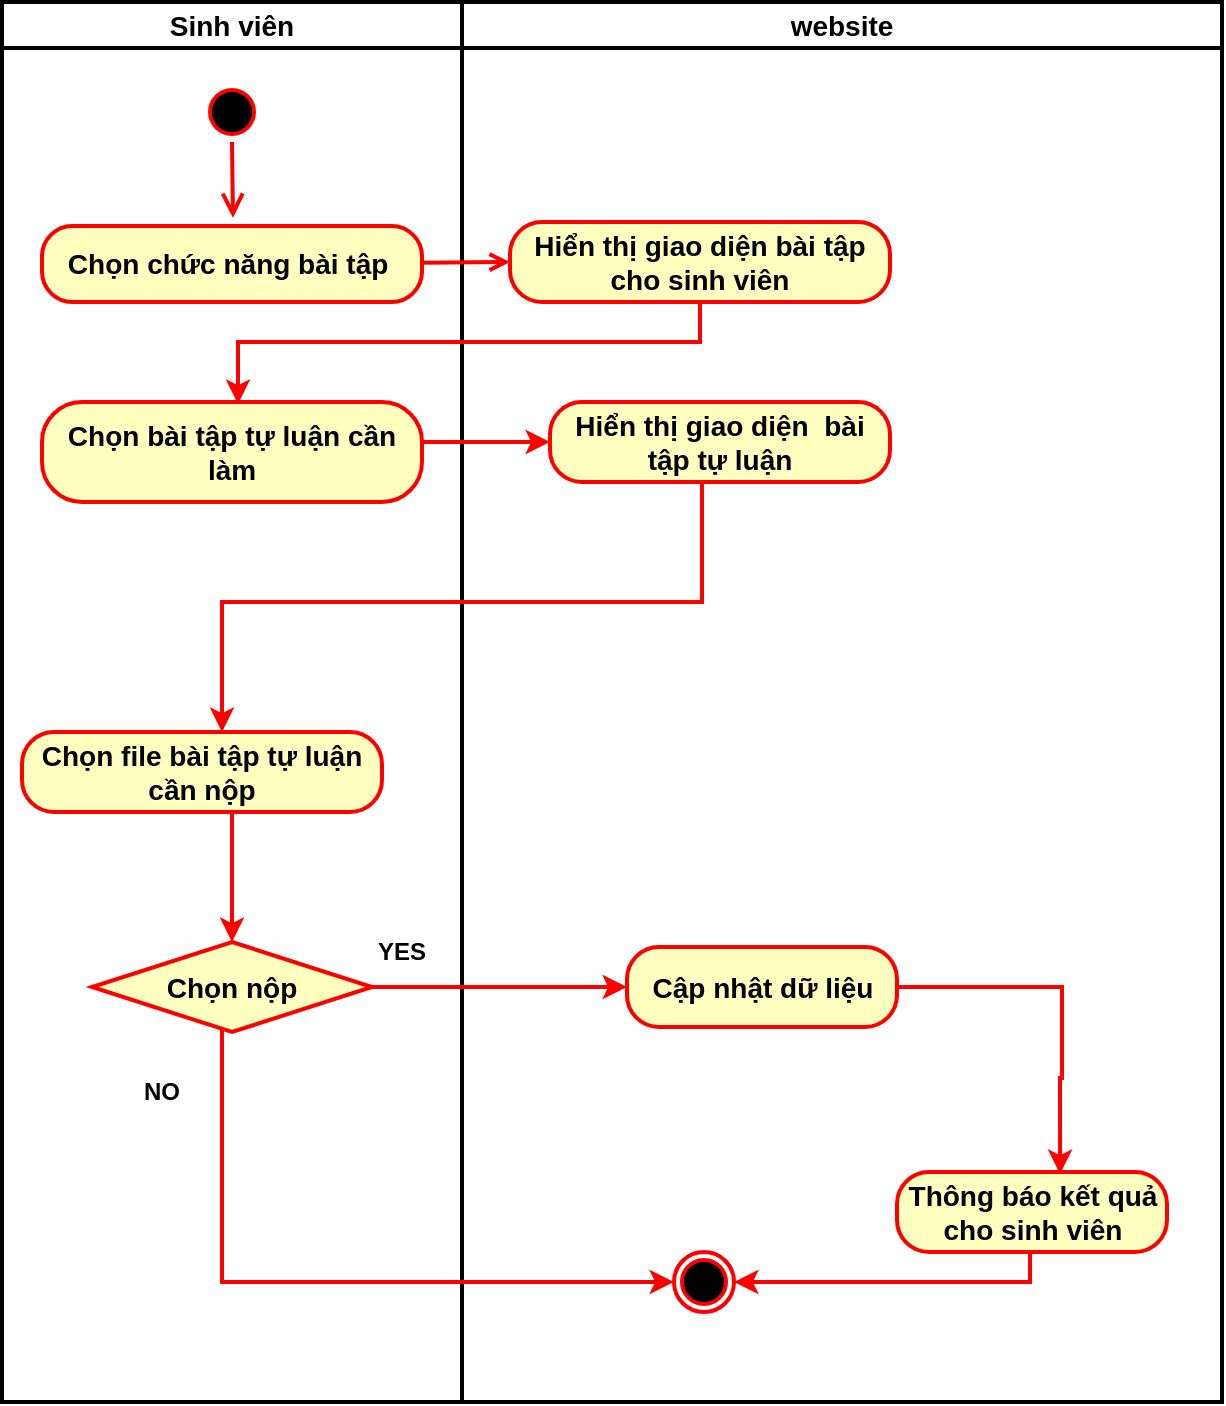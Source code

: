 <mxfile version="20.0.1" type="device"><diagram id="jVk-anaLQAeXshDpzBQc" name="Page-1"><mxGraphModel dx="1422" dy="705" grid="1" gridSize="10" guides="1" tooltips="1" connect="1" arrows="1" fold="1" page="1" pageScale="1" pageWidth="827" pageHeight="1169" math="0" shadow="0"><root><mxCell id="0"/><mxCell id="1" parent="0"/><mxCell id="AzAbsI3xfTkPevZTYbo0-1" value="Sinh viên" style="swimlane;whiteSpace=wrap;fontStyle=1;fontSize=14;strokeWidth=2;" vertex="1" parent="1"><mxGeometry x="140" y="50" width="230" height="700" as="geometry"/></mxCell><mxCell id="AzAbsI3xfTkPevZTYbo0-2" value="" style="ellipse;shape=startState;fillColor=#000000;strokeColor=#ff0000;fontStyle=1;fontSize=14;strokeWidth=2;" vertex="1" parent="AzAbsI3xfTkPevZTYbo0-1"><mxGeometry x="100" y="40" width="30" height="30" as="geometry"/></mxCell><mxCell id="AzAbsI3xfTkPevZTYbo0-3" value="" style="edgeStyle=elbowEdgeStyle;elbow=horizontal;verticalAlign=bottom;endArrow=open;endSize=8;strokeColor=#FF0000;endFill=1;rounded=0;fontStyle=1;fontSize=14;entryX=0.507;entryY=-0.105;entryDx=0;entryDy=0;entryPerimeter=0;exitX=0.5;exitY=1;exitDx=0;exitDy=0;strokeWidth=2;" edge="1" parent="AzAbsI3xfTkPevZTYbo0-1" source="AzAbsI3xfTkPevZTYbo0-2" target="AzAbsI3xfTkPevZTYbo0-4"><mxGeometry x="100" y="40" as="geometry"><mxPoint x="115.5" y="110" as="targetPoint"/></mxGeometry></mxCell><mxCell id="AzAbsI3xfTkPevZTYbo0-4" value="&lt;span style=&quot;font-size: 14px;&quot;&gt;Chọn chức năng bài tập&amp;nbsp;&lt;/span&gt;" style="rounded=1;whiteSpace=wrap;html=1;arcSize=40;fontColor=#000000;fillColor=#ffffc0;strokeColor=#ff0000;fontStyle=1;fontSize=14;strokeWidth=2;" vertex="1" parent="AzAbsI3xfTkPevZTYbo0-1"><mxGeometry x="20" y="112" width="190" height="38" as="geometry"/></mxCell><mxCell id="AzAbsI3xfTkPevZTYbo0-5" value="Chọn bài tập tự luận cần làm" style="rounded=1;whiteSpace=wrap;html=1;arcSize=40;fontColor=#000000;fillColor=#ffffc0;strokeColor=#ff0000;fontStyle=1;fontSize=14;strokeWidth=2;" vertex="1" parent="AzAbsI3xfTkPevZTYbo0-1"><mxGeometry x="20" y="200" width="190" height="50" as="geometry"/></mxCell><mxCell id="AzAbsI3xfTkPevZTYbo0-6" style="edgeStyle=orthogonalEdgeStyle;rounded=0;orthogonalLoop=1;jettySize=auto;html=1;entryX=0.5;entryY=0;entryDx=0;entryDy=0;strokeWidth=2;strokeColor=#FF0000;" edge="1" parent="AzAbsI3xfTkPevZTYbo0-1" source="AzAbsI3xfTkPevZTYbo0-7" target="AzAbsI3xfTkPevZTYbo0-8"><mxGeometry relative="1" as="geometry"><Array as="points"><mxPoint x="115" y="430"/><mxPoint x="115" y="430"/></Array></mxGeometry></mxCell><mxCell id="AzAbsI3xfTkPevZTYbo0-7" value="Chọn file bài tập tự luận cần nộp" style="rounded=1;whiteSpace=wrap;html=1;arcSize=40;fontColor=#000000;fillColor=#ffffc0;strokeColor=#ff0000;fontStyle=1;fontSize=14;strokeWidth=2;" vertex="1" parent="AzAbsI3xfTkPevZTYbo0-1"><mxGeometry x="10" y="365" width="180" height="40" as="geometry"/></mxCell><mxCell id="AzAbsI3xfTkPevZTYbo0-8" value="Chọn nộp" style="rhombus;whiteSpace=wrap;html=1;fillColor=#ffffc0;strokeColor=#ff0000;fontSize=14;fontStyle=1;strokeWidth=2;" vertex="1" parent="AzAbsI3xfTkPevZTYbo0-1"><mxGeometry x="45" y="470" width="140" height="45" as="geometry"/></mxCell><mxCell id="AzAbsI3xfTkPevZTYbo0-9" value="NO" style="text;html=1;strokeColor=none;fillColor=none;align=center;verticalAlign=middle;whiteSpace=wrap;rounded=0;fontStyle=1;strokeWidth=2;" vertex="1" parent="AzAbsI3xfTkPevZTYbo0-1"><mxGeometry x="50" y="530" width="60" height="30" as="geometry"/></mxCell><mxCell id="AzAbsI3xfTkPevZTYbo0-10" value="YES" style="text;html=1;strokeColor=none;fillColor=none;align=center;verticalAlign=middle;whiteSpace=wrap;rounded=0;fontStyle=1;strokeWidth=2;" vertex="1" parent="AzAbsI3xfTkPevZTYbo0-1"><mxGeometry x="170" y="460" width="60" height="30" as="geometry"/></mxCell><mxCell id="AzAbsI3xfTkPevZTYbo0-11" value="website" style="swimlane;whiteSpace=wrap;fontStyle=1;fontSize=14;strokeWidth=2;" vertex="1" parent="1"><mxGeometry x="370" y="50" width="380" height="700" as="geometry"/></mxCell><mxCell id="AzAbsI3xfTkPevZTYbo0-12" value="" style="ellipse;shape=endState;fillColor=#000000;strokeColor=#ff0000;fontStyle=1;fontSize=14;strokeWidth=2;" vertex="1" parent="AzAbsI3xfTkPevZTYbo0-11"><mxGeometry x="106" y="625" width="30" height="30" as="geometry"/></mxCell><mxCell id="AzAbsI3xfTkPevZTYbo0-13" value="Hiển thị giao diện&amp;nbsp; bài tập tự luận" style="rounded=1;whiteSpace=wrap;html=1;arcSize=40;fontColor=#000000;fillColor=#ffffc0;strokeColor=#ff0000;fontStyle=1;fontSize=14;strokeWidth=2;" vertex="1" parent="AzAbsI3xfTkPevZTYbo0-11"><mxGeometry x="44" y="200" width="170" height="40" as="geometry"/></mxCell><mxCell id="AzAbsI3xfTkPevZTYbo0-14" value="&lt;span style=&quot;font-size: 14px;&quot;&gt;Hiển thị giao diện bài tập cho sinh viên&lt;/span&gt;" style="rounded=1;whiteSpace=wrap;html=1;arcSize=40;fontColor=#000000;fillColor=#ffffc0;strokeColor=#ff0000;fontStyle=1;fontSize=14;strokeWidth=2;" vertex="1" parent="AzAbsI3xfTkPevZTYbo0-11"><mxGeometry x="24" y="110" width="190" height="40" as="geometry"/></mxCell><mxCell id="AzAbsI3xfTkPevZTYbo0-15" style="edgeStyle=orthogonalEdgeStyle;rounded=0;orthogonalLoop=1;jettySize=auto;html=1;strokeColor=#FF0000;fontStyle=1;strokeWidth=2;" edge="1" parent="AzAbsI3xfTkPevZTYbo0-11" source="AzAbsI3xfTkPevZTYbo0-16" target="AzAbsI3xfTkPevZTYbo0-12"><mxGeometry relative="1" as="geometry"><Array as="points"><mxPoint x="284" y="640"/></Array></mxGeometry></mxCell><mxCell id="AzAbsI3xfTkPevZTYbo0-16" value="Thông báo kết quả cho sinh viên" style="rounded=1;whiteSpace=wrap;html=1;arcSize=40;fontColor=#000000;fillColor=#ffffc0;strokeColor=#ff0000;fontStyle=1;fontSize=14;strokeWidth=2;" vertex="1" parent="AzAbsI3xfTkPevZTYbo0-11"><mxGeometry x="217.5" y="585" width="135" height="40" as="geometry"/></mxCell><mxCell id="AzAbsI3xfTkPevZTYbo0-17" style="edgeStyle=orthogonalEdgeStyle;rounded=0;orthogonalLoop=1;jettySize=auto;html=1;entryX=0.604;entryY=0.025;entryDx=0;entryDy=0;entryPerimeter=0;strokeColor=#FF0000;strokeWidth=2;" edge="1" parent="AzAbsI3xfTkPevZTYbo0-11" source="AzAbsI3xfTkPevZTYbo0-18" target="AzAbsI3xfTkPevZTYbo0-16"><mxGeometry relative="1" as="geometry"><Array as="points"><mxPoint x="300" y="493"/><mxPoint x="300" y="538"/><mxPoint x="299" y="538"/></Array></mxGeometry></mxCell><mxCell id="AzAbsI3xfTkPevZTYbo0-18" value="Cập nhật dữ liệu" style="rounded=1;whiteSpace=wrap;html=1;arcSize=40;fontColor=#000000;fillColor=#ffffc0;strokeColor=#ff0000;fontStyle=1;fontSize=14;strokeWidth=2;" vertex="1" parent="AzAbsI3xfTkPevZTYbo0-11"><mxGeometry x="82.5" y="472.5" width="135" height="40" as="geometry"/></mxCell><mxCell id="AzAbsI3xfTkPevZTYbo0-21" value="" style="endArrow=open;strokeColor=#FF0000;endFill=1;rounded=0;entryX=0;entryY=0.5;entryDx=0;entryDy=0;fontStyle=1;fontSize=14;strokeWidth=2;" edge="1" parent="1" source="AzAbsI3xfTkPevZTYbo0-4" target="AzAbsI3xfTkPevZTYbo0-14"><mxGeometry relative="1" as="geometry"><mxPoint x="270" y="210" as="sourcePoint"/><mxPoint x="255.5" y="262" as="targetPoint"/></mxGeometry></mxCell><mxCell id="AzAbsI3xfTkPevZTYbo0-22" style="edgeStyle=orthogonalEdgeStyle;rounded=0;orthogonalLoop=1;jettySize=auto;html=1;strokeColor=#FF0000;fontStyle=1;strokeWidth=2;" edge="1" parent="1" source="AzAbsI3xfTkPevZTYbo0-14"><mxGeometry relative="1" as="geometry"><mxPoint x="258" y="251" as="targetPoint"/><Array as="points"><mxPoint x="489" y="220"/><mxPoint x="258" y="220"/></Array></mxGeometry></mxCell><mxCell id="AzAbsI3xfTkPevZTYbo0-23" style="edgeStyle=orthogonalEdgeStyle;rounded=0;orthogonalLoop=1;jettySize=auto;html=1;entryX=0;entryY=0.5;entryDx=0;entryDy=0;strokeColor=#FF0000;fontStyle=1;strokeWidth=2;" edge="1" parent="1" source="AzAbsI3xfTkPevZTYbo0-5" target="AzAbsI3xfTkPevZTYbo0-13"><mxGeometry relative="1" as="geometry"><Array as="points"><mxPoint x="390" y="270"/><mxPoint x="390" y="270"/></Array></mxGeometry></mxCell><mxCell id="AzAbsI3xfTkPevZTYbo0-24" style="edgeStyle=orthogonalEdgeStyle;rounded=0;orthogonalLoop=1;jettySize=auto;html=1;strokeColor=#FF0000;fontStyle=1;strokeWidth=2;" edge="1" parent="1" source="AzAbsI3xfTkPevZTYbo0-13" target="AzAbsI3xfTkPevZTYbo0-7"><mxGeometry relative="1" as="geometry"><Array as="points"><mxPoint x="490" y="350"/><mxPoint x="250" y="350"/></Array></mxGeometry></mxCell><mxCell id="AzAbsI3xfTkPevZTYbo0-25" style="edgeStyle=orthogonalEdgeStyle;rounded=0;orthogonalLoop=1;jettySize=auto;html=1;entryX=0;entryY=0.5;entryDx=0;entryDy=0;strokeWidth=2;strokeColor=#FF0000;" edge="1" parent="1" source="AzAbsI3xfTkPevZTYbo0-8" target="AzAbsI3xfTkPevZTYbo0-12"><mxGeometry relative="1" as="geometry"><Array as="points"><mxPoint x="250" y="690"/></Array></mxGeometry></mxCell><mxCell id="AzAbsI3xfTkPevZTYbo0-27" style="edgeStyle=orthogonalEdgeStyle;rounded=0;orthogonalLoop=1;jettySize=auto;html=1;entryX=0;entryY=0.5;entryDx=0;entryDy=0;strokeColor=#FF0000;strokeWidth=2;" edge="1" parent="1" source="AzAbsI3xfTkPevZTYbo0-8" target="AzAbsI3xfTkPevZTYbo0-18"><mxGeometry relative="1" as="geometry"/></mxCell></root></mxGraphModel></diagram></mxfile>
